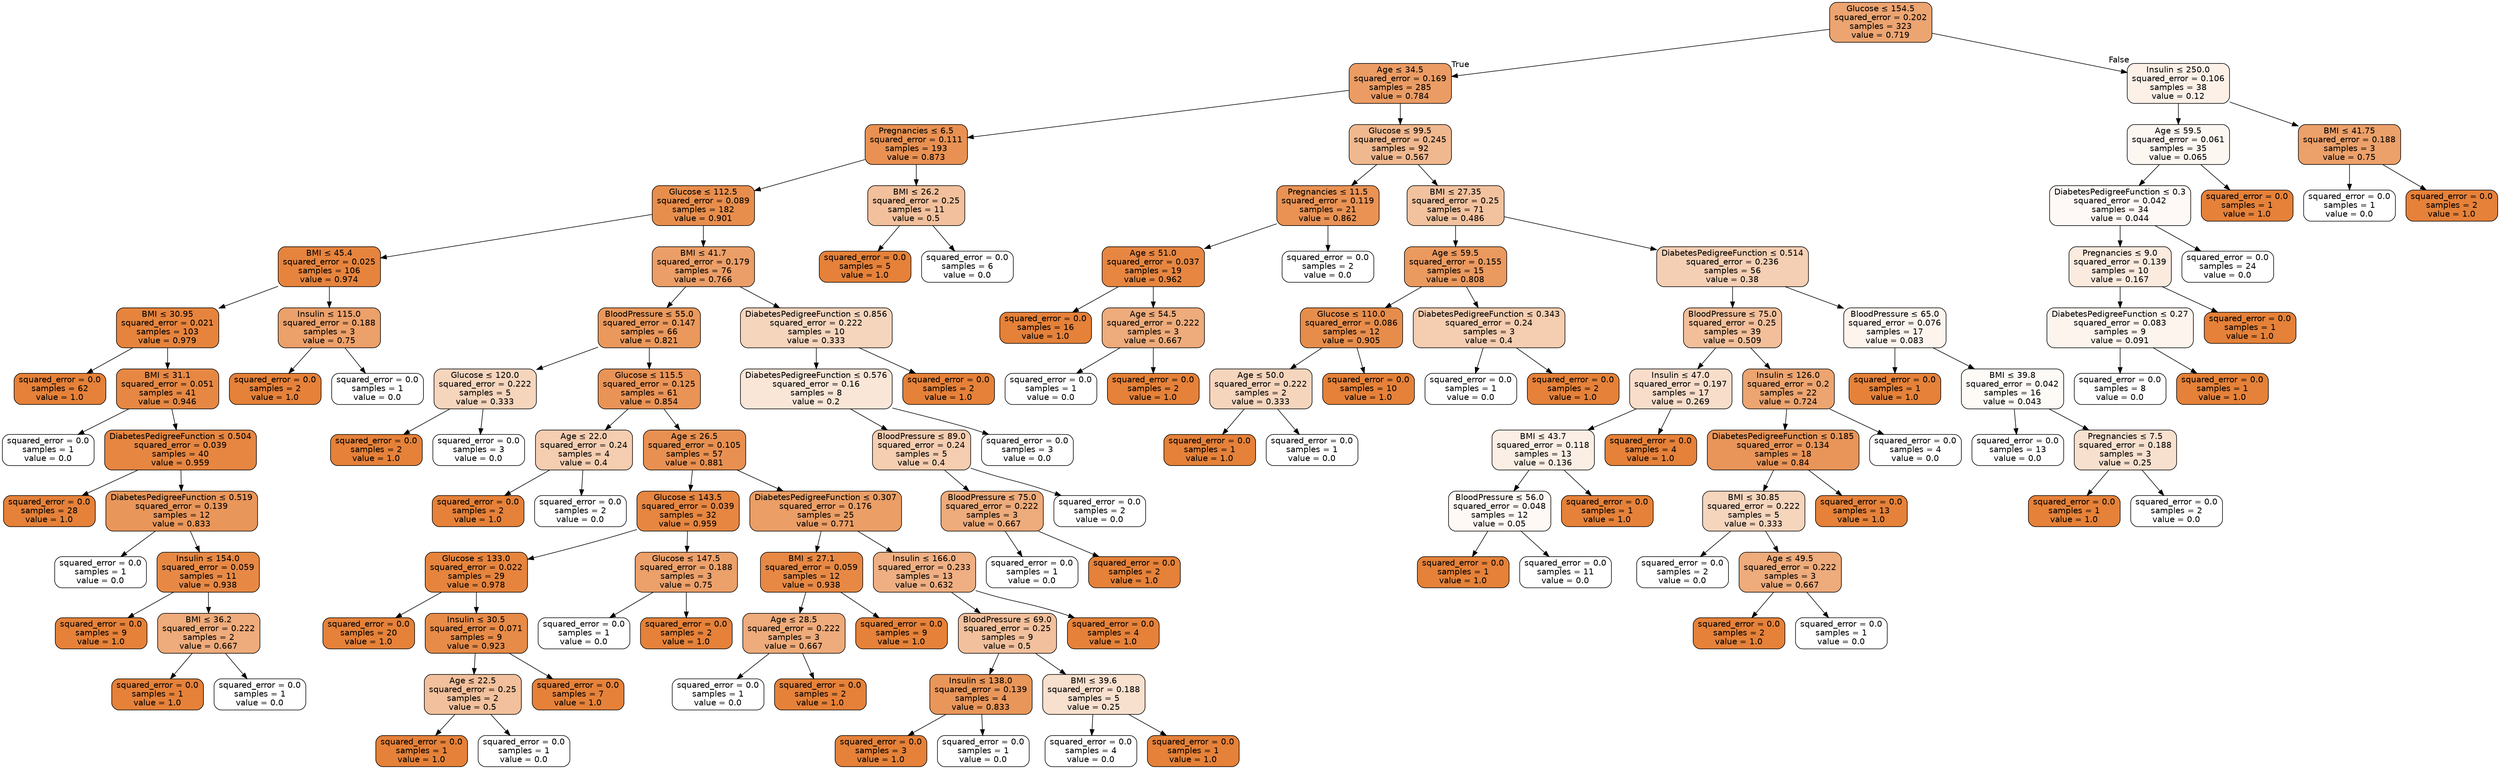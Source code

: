 digraph Tree {
node [shape=box, style="filled, rounded", color="black", fontname="helvetica"] ;
edge [fontname="helvetica"] ;
0 [label=<Glucose &le; 154.5<br/>squared_error = 0.202<br/>samples = 323<br/>value = 0.719>, fillcolor="#eca471"] ;
1 [label=<Age &le; 34.5<br/>squared_error = 0.169<br/>samples = 285<br/>value = 0.784>, fillcolor="#eb9c64"] ;
0 -> 1 [labeldistance=2.5, labelangle=45, headlabel="True"] ;
2 [label=<Pregnancies &le; 6.5<br/>squared_error = 0.111<br/>samples = 193<br/>value = 0.873>, fillcolor="#e89152"] ;
1 -> 2 ;
3 [label=<Glucose &le; 112.5<br/>squared_error = 0.089<br/>samples = 182<br/>value = 0.901>, fillcolor="#e88e4d"] ;
2 -> 3 ;
4 [label=<BMI &le; 45.4<br/>squared_error = 0.025<br/>samples = 106<br/>value = 0.974>, fillcolor="#e6843e"] ;
3 -> 4 ;
5 [label=<BMI &le; 30.95<br/>squared_error = 0.021<br/>samples = 103<br/>value = 0.979>, fillcolor="#e6843d"] ;
4 -> 5 ;
6 [label=<squared_error = 0.0<br/>samples = 62<br/>value = 1.0>, fillcolor="#e58139"] ;
5 -> 6 ;
7 [label=<BMI &le; 31.1<br/>squared_error = 0.051<br/>samples = 41<br/>value = 0.946>, fillcolor="#e68844"] ;
5 -> 7 ;
8 [label=<squared_error = 0.0<br/>samples = 1<br/>value = 0.0>, fillcolor="#ffffff"] ;
7 -> 8 ;
9 [label=<DiabetesPedigreeFunction &le; 0.504<br/>squared_error = 0.039<br/>samples = 40<br/>value = 0.959>, fillcolor="#e68641"] ;
7 -> 9 ;
10 [label=<squared_error = 0.0<br/>samples = 28<br/>value = 1.0>, fillcolor="#e58139"] ;
9 -> 10 ;
11 [label=<DiabetesPedigreeFunction &le; 0.519<br/>squared_error = 0.139<br/>samples = 12<br/>value = 0.833>, fillcolor="#e9965a"] ;
9 -> 11 ;
12 [label=<squared_error = 0.0<br/>samples = 1<br/>value = 0.0>, fillcolor="#ffffff"] ;
11 -> 12 ;
13 [label=<Insulin &le; 154.0<br/>squared_error = 0.059<br/>samples = 11<br/>value = 0.938>, fillcolor="#e78945"] ;
11 -> 13 ;
14 [label=<squared_error = 0.0<br/>samples = 9<br/>value = 1.0>, fillcolor="#e58139"] ;
13 -> 14 ;
15 [label=<BMI &le; 36.2<br/>squared_error = 0.222<br/>samples = 2<br/>value = 0.667>, fillcolor="#eeab7b"] ;
13 -> 15 ;
16 [label=<squared_error = 0.0<br/>samples = 1<br/>value = 1.0>, fillcolor="#e58139"] ;
15 -> 16 ;
17 [label=<squared_error = 0.0<br/>samples = 1<br/>value = 0.0>, fillcolor="#ffffff"] ;
15 -> 17 ;
18 [label=<Insulin &le; 115.0<br/>squared_error = 0.188<br/>samples = 3<br/>value = 0.75>, fillcolor="#eca06a"] ;
4 -> 18 ;
19 [label=<squared_error = 0.0<br/>samples = 2<br/>value = 1.0>, fillcolor="#e58139"] ;
18 -> 19 ;
20 [label=<squared_error = 0.0<br/>samples = 1<br/>value = 0.0>, fillcolor="#ffffff"] ;
18 -> 20 ;
21 [label=<BMI &le; 41.7<br/>squared_error = 0.179<br/>samples = 76<br/>value = 0.766>, fillcolor="#eb9e67"] ;
3 -> 21 ;
22 [label=<BloodPressure &le; 55.0<br/>squared_error = 0.147<br/>samples = 66<br/>value = 0.821>, fillcolor="#ea985c"] ;
21 -> 22 ;
23 [label=<Glucose &le; 120.0<br/>squared_error = 0.222<br/>samples = 5<br/>value = 0.333>, fillcolor="#f6d5bd"] ;
22 -> 23 ;
24 [label=<squared_error = 0.0<br/>samples = 2<br/>value = 1.0>, fillcolor="#e58139"] ;
23 -> 24 ;
25 [label=<squared_error = 0.0<br/>samples = 3<br/>value = 0.0>, fillcolor="#ffffff"] ;
23 -> 25 ;
26 [label=<Glucose &le; 115.5<br/>squared_error = 0.125<br/>samples = 61<br/>value = 0.854>, fillcolor="#e99356"] ;
22 -> 26 ;
27 [label=<Age &le; 22.0<br/>squared_error = 0.24<br/>samples = 4<br/>value = 0.4>, fillcolor="#f5cdb0"] ;
26 -> 27 ;
28 [label=<squared_error = 0.0<br/>samples = 2<br/>value = 1.0>, fillcolor="#e58139"] ;
27 -> 28 ;
29 [label=<squared_error = 0.0<br/>samples = 2<br/>value = 0.0>, fillcolor="#ffffff"] ;
27 -> 29 ;
30 [label=<Age &le; 26.5<br/>squared_error = 0.105<br/>samples = 57<br/>value = 0.881>, fillcolor="#e89051"] ;
26 -> 30 ;
31 [label=<Glucose &le; 143.5<br/>squared_error = 0.039<br/>samples = 32<br/>value = 0.959>, fillcolor="#e68641"] ;
30 -> 31 ;
32 [label=<Glucose &le; 133.0<br/>squared_error = 0.022<br/>samples = 29<br/>value = 0.978>, fillcolor="#e6843d"] ;
31 -> 32 ;
33 [label=<squared_error = 0.0<br/>samples = 20<br/>value = 1.0>, fillcolor="#e58139"] ;
32 -> 33 ;
34 [label=<Insulin &le; 30.5<br/>squared_error = 0.071<br/>samples = 9<br/>value = 0.923>, fillcolor="#e78b48"] ;
32 -> 34 ;
35 [label=<Age &le; 22.5<br/>squared_error = 0.25<br/>samples = 2<br/>value = 0.5>, fillcolor="#f2c09c"] ;
34 -> 35 ;
36 [label=<squared_error = 0.0<br/>samples = 1<br/>value = 1.0>, fillcolor="#e58139"] ;
35 -> 36 ;
37 [label=<squared_error = 0.0<br/>samples = 1<br/>value = 0.0>, fillcolor="#ffffff"] ;
35 -> 37 ;
38 [label=<squared_error = 0.0<br/>samples = 7<br/>value = 1.0>, fillcolor="#e58139"] ;
34 -> 38 ;
39 [label=<Glucose &le; 147.5<br/>squared_error = 0.188<br/>samples = 3<br/>value = 0.75>, fillcolor="#eca06a"] ;
31 -> 39 ;
40 [label=<squared_error = 0.0<br/>samples = 1<br/>value = 0.0>, fillcolor="#ffffff"] ;
39 -> 40 ;
41 [label=<squared_error = 0.0<br/>samples = 2<br/>value = 1.0>, fillcolor="#e58139"] ;
39 -> 41 ;
42 [label=<DiabetesPedigreeFunction &le; 0.307<br/>squared_error = 0.176<br/>samples = 25<br/>value = 0.771>, fillcolor="#eb9e66"] ;
30 -> 42 ;
43 [label=<BMI &le; 27.1<br/>squared_error = 0.059<br/>samples = 12<br/>value = 0.938>, fillcolor="#e78945"] ;
42 -> 43 ;
44 [label=<Age &le; 28.5<br/>squared_error = 0.222<br/>samples = 3<br/>value = 0.667>, fillcolor="#eeab7b"] ;
43 -> 44 ;
45 [label=<squared_error = 0.0<br/>samples = 1<br/>value = 0.0>, fillcolor="#ffffff"] ;
44 -> 45 ;
46 [label=<squared_error = 0.0<br/>samples = 2<br/>value = 1.0>, fillcolor="#e58139"] ;
44 -> 46 ;
47 [label=<squared_error = 0.0<br/>samples = 9<br/>value = 1.0>, fillcolor="#e58139"] ;
43 -> 47 ;
48 [label=<Insulin &le; 166.0<br/>squared_error = 0.233<br/>samples = 13<br/>value = 0.632>, fillcolor="#efaf82"] ;
42 -> 48 ;
49 [label=<BloodPressure &le; 69.0<br/>squared_error = 0.25<br/>samples = 9<br/>value = 0.5>, fillcolor="#f2c09c"] ;
48 -> 49 ;
50 [label=<Insulin &le; 138.0<br/>squared_error = 0.139<br/>samples = 4<br/>value = 0.833>, fillcolor="#e9965a"] ;
49 -> 50 ;
51 [label=<squared_error = 0.0<br/>samples = 3<br/>value = 1.0>, fillcolor="#e58139"] ;
50 -> 51 ;
52 [label=<squared_error = 0.0<br/>samples = 1<br/>value = 0.0>, fillcolor="#ffffff"] ;
50 -> 52 ;
53 [label=<BMI &le; 39.6<br/>squared_error = 0.188<br/>samples = 5<br/>value = 0.25>, fillcolor="#f8e0ce"] ;
49 -> 53 ;
54 [label=<squared_error = 0.0<br/>samples = 4<br/>value = 0.0>, fillcolor="#ffffff"] ;
53 -> 54 ;
55 [label=<squared_error = 0.0<br/>samples = 1<br/>value = 1.0>, fillcolor="#e58139"] ;
53 -> 55 ;
56 [label=<squared_error = 0.0<br/>samples = 4<br/>value = 1.0>, fillcolor="#e58139"] ;
48 -> 56 ;
57 [label=<DiabetesPedigreeFunction &le; 0.856<br/>squared_error = 0.222<br/>samples = 10<br/>value = 0.333>, fillcolor="#f6d5bd"] ;
21 -> 57 ;
58 [label=<DiabetesPedigreeFunction &le; 0.576<br/>squared_error = 0.16<br/>samples = 8<br/>value = 0.2>, fillcolor="#fae6d7"] ;
57 -> 58 ;
59 [label=<BloodPressure &le; 89.0<br/>squared_error = 0.24<br/>samples = 5<br/>value = 0.4>, fillcolor="#f5cdb0"] ;
58 -> 59 ;
60 [label=<BloodPressure &le; 75.0<br/>squared_error = 0.222<br/>samples = 3<br/>value = 0.667>, fillcolor="#eeab7b"] ;
59 -> 60 ;
61 [label=<squared_error = 0.0<br/>samples = 1<br/>value = 0.0>, fillcolor="#ffffff"] ;
60 -> 61 ;
62 [label=<squared_error = 0.0<br/>samples = 2<br/>value = 1.0>, fillcolor="#e58139"] ;
60 -> 62 ;
63 [label=<squared_error = 0.0<br/>samples = 2<br/>value = 0.0>, fillcolor="#ffffff"] ;
59 -> 63 ;
64 [label=<squared_error = 0.0<br/>samples = 3<br/>value = 0.0>, fillcolor="#ffffff"] ;
58 -> 64 ;
65 [label=<squared_error = 0.0<br/>samples = 2<br/>value = 1.0>, fillcolor="#e58139"] ;
57 -> 65 ;
66 [label=<BMI &le; 26.2<br/>squared_error = 0.25<br/>samples = 11<br/>value = 0.5>, fillcolor="#f2c09c"] ;
2 -> 66 ;
67 [label=<squared_error = 0.0<br/>samples = 5<br/>value = 1.0>, fillcolor="#e58139"] ;
66 -> 67 ;
68 [label=<squared_error = 0.0<br/>samples = 6<br/>value = 0.0>, fillcolor="#ffffff"] ;
66 -> 68 ;
69 [label=<Glucose &le; 99.5<br/>squared_error = 0.245<br/>samples = 92<br/>value = 0.567>, fillcolor="#f0b88f"] ;
1 -> 69 ;
70 [label=<Pregnancies &le; 11.5<br/>squared_error = 0.119<br/>samples = 21<br/>value = 0.862>, fillcolor="#e99254"] ;
69 -> 70 ;
71 [label=<Age &le; 51.0<br/>squared_error = 0.037<br/>samples = 19<br/>value = 0.962>, fillcolor="#e68641"] ;
70 -> 71 ;
72 [label=<squared_error = 0.0<br/>samples = 16<br/>value = 1.0>, fillcolor="#e58139"] ;
71 -> 72 ;
73 [label=<Age &le; 54.5<br/>squared_error = 0.222<br/>samples = 3<br/>value = 0.667>, fillcolor="#eeab7b"] ;
71 -> 73 ;
74 [label=<squared_error = 0.0<br/>samples = 1<br/>value = 0.0>, fillcolor="#ffffff"] ;
73 -> 74 ;
75 [label=<squared_error = 0.0<br/>samples = 2<br/>value = 1.0>, fillcolor="#e58139"] ;
73 -> 75 ;
76 [label=<squared_error = 0.0<br/>samples = 2<br/>value = 0.0>, fillcolor="#ffffff"] ;
70 -> 76 ;
77 [label=<BMI &le; 27.35<br/>squared_error = 0.25<br/>samples = 71<br/>value = 0.486>, fillcolor="#f2c29f"] ;
69 -> 77 ;
78 [label=<Age &le; 59.5<br/>squared_error = 0.155<br/>samples = 15<br/>value = 0.808>, fillcolor="#ea995f"] ;
77 -> 78 ;
79 [label=<Glucose &le; 110.0<br/>squared_error = 0.086<br/>samples = 12<br/>value = 0.905>, fillcolor="#e78d4c"] ;
78 -> 79 ;
80 [label=<Age &le; 50.0<br/>squared_error = 0.222<br/>samples = 2<br/>value = 0.333>, fillcolor="#f6d5bd"] ;
79 -> 80 ;
81 [label=<squared_error = 0.0<br/>samples = 1<br/>value = 1.0>, fillcolor="#e58139"] ;
80 -> 81 ;
82 [label=<squared_error = 0.0<br/>samples = 1<br/>value = 0.0>, fillcolor="#ffffff"] ;
80 -> 82 ;
83 [label=<squared_error = 0.0<br/>samples = 10<br/>value = 1.0>, fillcolor="#e58139"] ;
79 -> 83 ;
84 [label=<DiabetesPedigreeFunction &le; 0.343<br/>squared_error = 0.24<br/>samples = 3<br/>value = 0.4>, fillcolor="#f5cdb0"] ;
78 -> 84 ;
85 [label=<squared_error = 0.0<br/>samples = 1<br/>value = 0.0>, fillcolor="#ffffff"] ;
84 -> 85 ;
86 [label=<squared_error = 0.0<br/>samples = 2<br/>value = 1.0>, fillcolor="#e58139"] ;
84 -> 86 ;
87 [label=<DiabetesPedigreeFunction &le; 0.514<br/>squared_error = 0.236<br/>samples = 56<br/>value = 0.38>, fillcolor="#f5cfb4"] ;
77 -> 87 ;
88 [label=<BloodPressure &le; 75.0<br/>squared_error = 0.25<br/>samples = 39<br/>value = 0.509>, fillcolor="#f2bf9a"] ;
87 -> 88 ;
89 [label=<Insulin &le; 47.0<br/>squared_error = 0.197<br/>samples = 17<br/>value = 0.269>, fillcolor="#f8ddca"] ;
88 -> 89 ;
90 [label=<BMI &le; 43.7<br/>squared_error = 0.118<br/>samples = 13<br/>value = 0.136>, fillcolor="#fbeee4"] ;
89 -> 90 ;
91 [label=<BloodPressure &le; 56.0<br/>squared_error = 0.048<br/>samples = 12<br/>value = 0.05>, fillcolor="#fef9f5"] ;
90 -> 91 ;
92 [label=<squared_error = 0.0<br/>samples = 1<br/>value = 1.0>, fillcolor="#e58139"] ;
91 -> 92 ;
93 [label=<squared_error = 0.0<br/>samples = 11<br/>value = 0.0>, fillcolor="#ffffff"] ;
91 -> 93 ;
94 [label=<squared_error = 0.0<br/>samples = 1<br/>value = 1.0>, fillcolor="#e58139"] ;
90 -> 94 ;
95 [label=<squared_error = 0.0<br/>samples = 4<br/>value = 1.0>, fillcolor="#e58139"] ;
89 -> 95 ;
96 [label=<Insulin &le; 126.0<br/>squared_error = 0.2<br/>samples = 22<br/>value = 0.724>, fillcolor="#eca470"] ;
88 -> 96 ;
97 [label=<DiabetesPedigreeFunction &le; 0.185<br/>squared_error = 0.134<br/>samples = 18<br/>value = 0.84>, fillcolor="#e99559"] ;
96 -> 97 ;
98 [label=<BMI &le; 30.85<br/>squared_error = 0.222<br/>samples = 5<br/>value = 0.333>, fillcolor="#f6d5bd"] ;
97 -> 98 ;
99 [label=<squared_error = 0.0<br/>samples = 2<br/>value = 0.0>, fillcolor="#ffffff"] ;
98 -> 99 ;
100 [label=<Age &le; 49.5<br/>squared_error = 0.222<br/>samples = 3<br/>value = 0.667>, fillcolor="#eeab7b"] ;
98 -> 100 ;
101 [label=<squared_error = 0.0<br/>samples = 2<br/>value = 1.0>, fillcolor="#e58139"] ;
100 -> 101 ;
102 [label=<squared_error = 0.0<br/>samples = 1<br/>value = 0.0>, fillcolor="#ffffff"] ;
100 -> 102 ;
103 [label=<squared_error = 0.0<br/>samples = 13<br/>value = 1.0>, fillcolor="#e58139"] ;
97 -> 103 ;
104 [label=<squared_error = 0.0<br/>samples = 4<br/>value = 0.0>, fillcolor="#ffffff"] ;
96 -> 104 ;
105 [label=<BloodPressure &le; 65.0<br/>squared_error = 0.076<br/>samples = 17<br/>value = 0.083>, fillcolor="#fdf4ee"] ;
87 -> 105 ;
106 [label=<squared_error = 0.0<br/>samples = 1<br/>value = 1.0>, fillcolor="#e58139"] ;
105 -> 106 ;
107 [label=<BMI &le; 39.8<br/>squared_error = 0.042<br/>samples = 16<br/>value = 0.043>, fillcolor="#fefaf6"] ;
105 -> 107 ;
108 [label=<squared_error = 0.0<br/>samples = 13<br/>value = 0.0>, fillcolor="#ffffff"] ;
107 -> 108 ;
109 [label=<Pregnancies &le; 7.5<br/>squared_error = 0.188<br/>samples = 3<br/>value = 0.25>, fillcolor="#f8e0ce"] ;
107 -> 109 ;
110 [label=<squared_error = 0.0<br/>samples = 1<br/>value = 1.0>, fillcolor="#e58139"] ;
109 -> 110 ;
111 [label=<squared_error = 0.0<br/>samples = 2<br/>value = 0.0>, fillcolor="#ffffff"] ;
109 -> 111 ;
112 [label=<Insulin &le; 250.0<br/>squared_error = 0.106<br/>samples = 38<br/>value = 0.12>, fillcolor="#fcf0e7"] ;
0 -> 112 [labeldistance=2.5, labelangle=-45, headlabel="False"] ;
113 [label=<Age &le; 59.5<br/>squared_error = 0.061<br/>samples = 35<br/>value = 0.065>, fillcolor="#fdf7f2"] ;
112 -> 113 ;
114 [label=<DiabetesPedigreeFunction &le; 0.3<br/>squared_error = 0.042<br/>samples = 34<br/>value = 0.044>, fillcolor="#fef9f6"] ;
113 -> 114 ;
115 [label=<Pregnancies &le; 9.0<br/>squared_error = 0.139<br/>samples = 10<br/>value = 0.167>, fillcolor="#fbeade"] ;
114 -> 115 ;
116 [label=<DiabetesPedigreeFunction &le; 0.27<br/>squared_error = 0.083<br/>samples = 9<br/>value = 0.091>, fillcolor="#fdf4ed"] ;
115 -> 116 ;
117 [label=<squared_error = 0.0<br/>samples = 8<br/>value = 0.0>, fillcolor="#ffffff"] ;
116 -> 117 ;
118 [label=<squared_error = 0.0<br/>samples = 1<br/>value = 1.0>, fillcolor="#e58139"] ;
116 -> 118 ;
119 [label=<squared_error = 0.0<br/>samples = 1<br/>value = 1.0>, fillcolor="#e58139"] ;
115 -> 119 ;
120 [label=<squared_error = 0.0<br/>samples = 24<br/>value = 0.0>, fillcolor="#ffffff"] ;
114 -> 120 ;
121 [label=<squared_error = 0.0<br/>samples = 1<br/>value = 1.0>, fillcolor="#e58139"] ;
113 -> 121 ;
122 [label=<BMI &le; 41.75<br/>squared_error = 0.188<br/>samples = 3<br/>value = 0.75>, fillcolor="#eca06a"] ;
112 -> 122 ;
123 [label=<squared_error = 0.0<br/>samples = 1<br/>value = 0.0>, fillcolor="#ffffff"] ;
122 -> 123 ;
124 [label=<squared_error = 0.0<br/>samples = 2<br/>value = 1.0>, fillcolor="#e58139"] ;
122 -> 124 ;
}